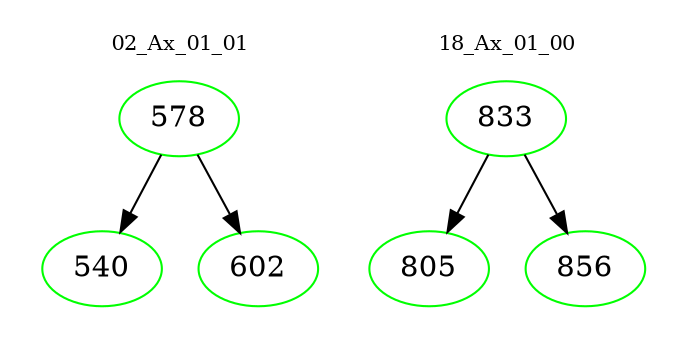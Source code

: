 digraph{
subgraph cluster_0 {
color = white
label = "02_Ax_01_01";
fontsize=10;
T0_578 [label="578", color="green"]
T0_578 -> T0_540 [color="black"]
T0_540 [label="540", color="green"]
T0_578 -> T0_602 [color="black"]
T0_602 [label="602", color="green"]
}
subgraph cluster_1 {
color = white
label = "18_Ax_01_00";
fontsize=10;
T1_833 [label="833", color="green"]
T1_833 -> T1_805 [color="black"]
T1_805 [label="805", color="green"]
T1_833 -> T1_856 [color="black"]
T1_856 [label="856", color="green"]
}
}
